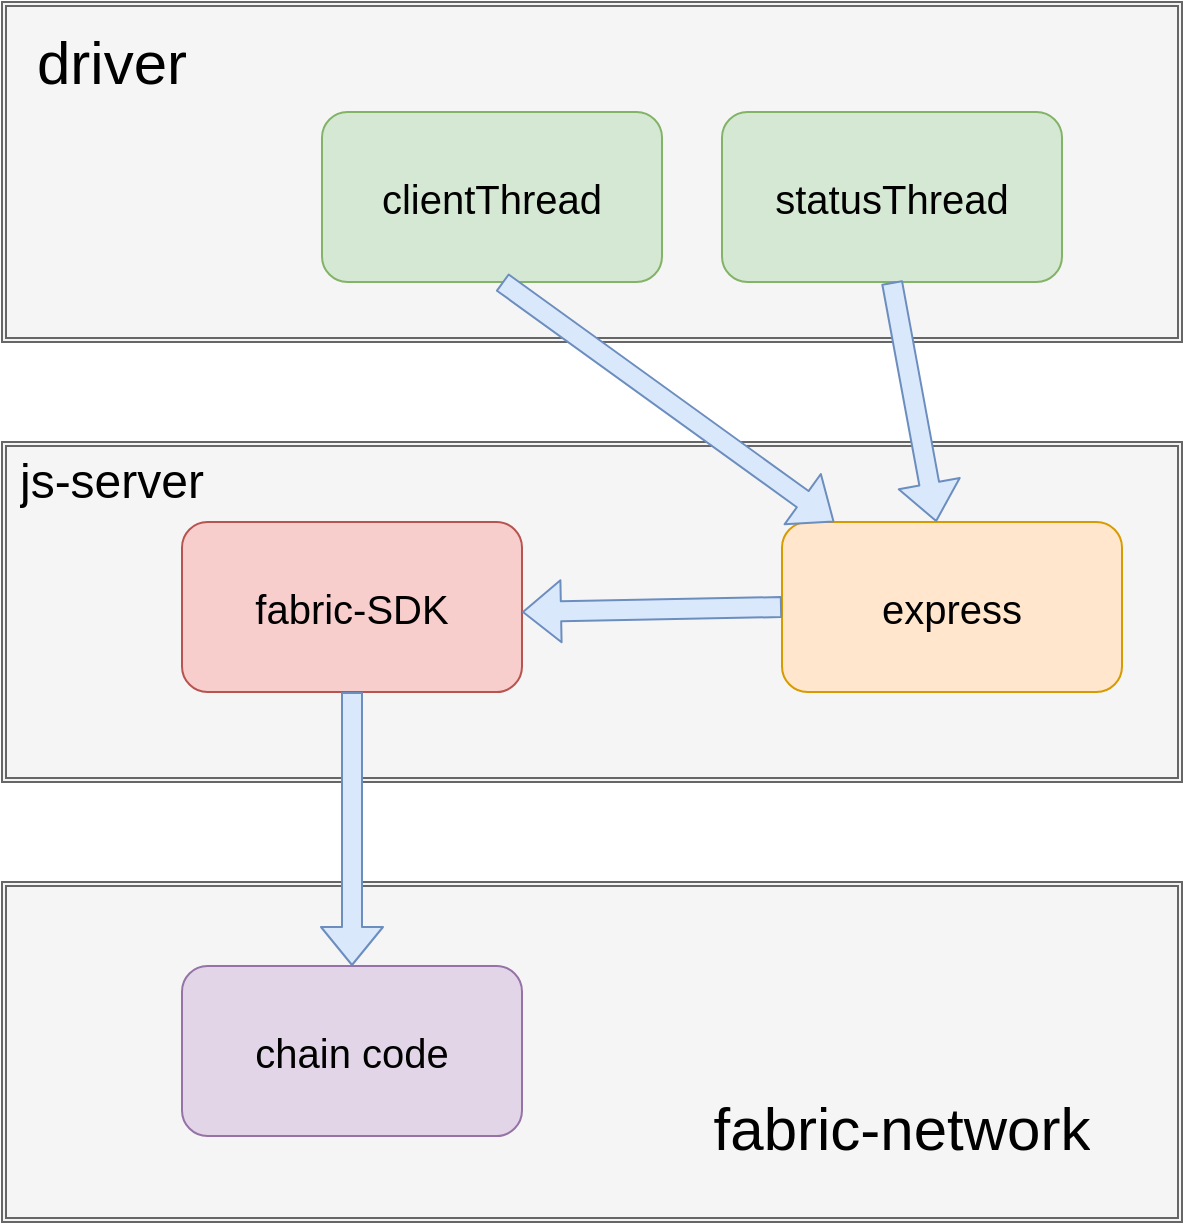<mxfile version="14.9.7" type="github">
  <diagram id="Bo-OR1HXUCktrjE6bs-e" name="Page-1">
    <mxGraphModel dx="1117" dy="689" grid="0" gridSize="10" guides="1" tooltips="1" connect="1" arrows="1" fold="1" page="0" pageScale="1" pageWidth="827" pageHeight="1169" background="#ffffff" math="0" shadow="0">
      <root>
        <mxCell id="0" />
        <mxCell id="1" parent="0" />
        <mxCell id="4NdRr_xCc0PAa4JqdeeV-1" value="" style="shape=ext;double=1;rounded=0;whiteSpace=wrap;html=1;fillColor=#f5f5f5;strokeColor=#666666;fontColor=#333333;" vertex="1" parent="1">
          <mxGeometry x="110" y="60" width="590" height="170" as="geometry" />
        </mxCell>
        <UserObject label="&lt;font style=&quot;font-size: 30px&quot;&gt;driver&lt;/font&gt;" placeholders="1" name="Variable" id="4NdRr_xCc0PAa4JqdeeV-2">
          <mxCell style="text;html=1;strokeColor=none;fillColor=none;align=center;verticalAlign=middle;whiteSpace=wrap;overflow=hidden;" vertex="1" parent="1">
            <mxGeometry x="110" y="70" width="110" height="40" as="geometry" />
          </mxCell>
        </UserObject>
        <mxCell id="4NdRr_xCc0PAa4JqdeeV-10" value="&lt;font style=&quot;font-size: 20px&quot;&gt;clientThread&lt;/font&gt;" style="rounded=1;whiteSpace=wrap;html=1;fillColor=#d5e8d4;strokeColor=#82b366;" vertex="1" parent="1">
          <mxGeometry x="270" y="115" width="170" height="85" as="geometry" />
        </mxCell>
        <mxCell id="4NdRr_xCc0PAa4JqdeeV-11" value="&lt;font style=&quot;font-size: 20px&quot;&gt;statusThread&lt;/font&gt;" style="rounded=1;whiteSpace=wrap;html=1;fillColor=#d5e8d4;strokeColor=#82b366;" vertex="1" parent="1">
          <mxGeometry x="470" y="115" width="170" height="85" as="geometry" />
        </mxCell>
        <mxCell id="4NdRr_xCc0PAa4JqdeeV-12" value="&lt;span style=&quot;color: rgba(0 , 0 , 0 , 0) ; font-family: monospace ; font-size: 0px&quot;&gt;%3CmxGraphModel%3E%3Croot%3E%3CmxCell%20id%3D%220%22%2F%3E%3CmxCell%20id%3D%221%22%20parent%3D%220%22%2F%3E%3CmxCell%20id%3D%222%22%20value%3D%22%26lt%3Bfont%20style%3D%26quot%3Bfont-size%3A%2020px%26quot%3B%26gt%3BclientThread%26lt%3B%2Ffont%26gt%3B%22%20style%3D%22rounded%3D1%3BwhiteSpace%3Dwrap%3Bhtml%3D1%3BfillColor%3D%23d5e8d4%3BstrokeColor%3D%2382b366%3B%22%20vertex%3D%221%22%20parent%3D%221%22%3E%3CmxGeometry%20x%3D%22270%22%20y%3D%22115%22%20width%3D%22170%22%20height%3D%2285%22%20as%3D%22geometry%22%2F%3E%3C%2FmxCell%3E%3C%2Froot%3E%3C%2FmxGraphModel%3E&lt;/span&gt;" style="shape=ext;double=1;rounded=0;whiteSpace=wrap;html=1;fillColor=#f5f5f5;strokeColor=#666666;fontColor=#333333;" vertex="1" parent="1">
          <mxGeometry x="110" y="280" width="590" height="170" as="geometry" />
        </mxCell>
        <UserObject label="&lt;font style=&quot;font-size: 24px&quot;&gt;js-server&lt;/font&gt;" placeholders="1" name="Variable" id="4NdRr_xCc0PAa4JqdeeV-13">
          <mxCell style="text;html=1;strokeColor=none;fillColor=none;align=center;verticalAlign=middle;whiteSpace=wrap;overflow=hidden;" vertex="1" parent="1">
            <mxGeometry x="110" y="280" width="110" height="40" as="geometry" />
          </mxCell>
        </UserObject>
        <mxCell id="4NdRr_xCc0PAa4JqdeeV-14" value="&lt;font style=&quot;font-size: 20px&quot;&gt;express&lt;/font&gt;&lt;span style=&quot;color: rgba(0 , 0 , 0 , 0) ; font-family: monospace ; font-size: 0px&quot;&gt;%3CmxGraphModel%3E%3Croot%3E%3CmxCell%20id%3D%220%22%2F%3E%3CmxCell%20id%3D%221%22%20parent%3D%220%22%2F%3E%3CmxCell%20id%3D%222%22%20value%3D%22%26lt%3Bfont%20style%3D%26quot%3Bfont-size%3A%2020px%26quot%3B%26gt%3BclientThread%26lt%3B%2Ffont%26gt%3B%22%20style%3D%22rounded%3D1%3BwhiteSpace%3Dwrap%3Bhtml%3D1%3BfillColor%3D%23d5e8d4%3BstrokeColor%3D%2382b366%3B%22%20vertex%3D%221%22%20parent%3D%221%22%3E%3CmxGeometry%20x%3D%22270%22%20y%3D%22115%22%20width%3D%22170%22%20height%3D%2285%22%20as%3D%22geometry%22%2F%3E%3C%2FmxCell%3E%3C%2Froot%3E%3C%2FmxGraphModel%3E&lt;/span&gt;" style="rounded=1;whiteSpace=wrap;html=1;fillColor=#ffe6cc;strokeColor=#d79b00;" vertex="1" parent="1">
          <mxGeometry x="500" y="320" width="170" height="85" as="geometry" />
        </mxCell>
        <mxCell id="4NdRr_xCc0PAa4JqdeeV-15" value="&lt;font style=&quot;font-size: 20px&quot;&gt;fabric-SDK&lt;br&gt;&lt;/font&gt;" style="rounded=1;whiteSpace=wrap;html=1;fillColor=#f8cecc;strokeColor=#b85450;" vertex="1" parent="1">
          <mxGeometry x="200" y="320" width="170" height="85" as="geometry" />
        </mxCell>
        <mxCell id="4NdRr_xCc0PAa4JqdeeV-16" value="" style="shape=flexArrow;endArrow=none;startArrow=block;html=1;fillColor=#dae8fc;strokeColor=#6c8ebf;startFill=0;endFill=0;" edge="1" parent="1" source="4NdRr_xCc0PAa4JqdeeV-14">
          <mxGeometry width="100" height="100" relative="1" as="geometry">
            <mxPoint x="420" y="340" as="sourcePoint" />
            <mxPoint x="360" y="200" as="targetPoint" />
          </mxGeometry>
        </mxCell>
        <mxCell id="4NdRr_xCc0PAa4JqdeeV-17" value="" style="shape=flexArrow;endArrow=none;startArrow=classic;html=1;entryX=0.5;entryY=1;entryDx=0;entryDy=0;fillColor=#dae8fc;strokeColor=#6c8ebf;endFill=0;" edge="1" parent="1" source="4NdRr_xCc0PAa4JqdeeV-14" target="4NdRr_xCc0PAa4JqdeeV-11">
          <mxGeometry width="100" height="100" relative="1" as="geometry">
            <mxPoint x="420" y="340" as="sourcePoint" />
            <mxPoint x="550" y="230" as="targetPoint" />
          </mxGeometry>
        </mxCell>
        <mxCell id="4NdRr_xCc0PAa4JqdeeV-19" value="" style="shape=flexArrow;endArrow=none;startArrow=classic;html=1;entryX=0;entryY=0.5;entryDx=0;entryDy=0;fillColor=#dae8fc;strokeColor=#6c8ebf;endFill=0;" edge="1" parent="1" target="4NdRr_xCc0PAa4JqdeeV-14">
          <mxGeometry width="100" height="100" relative="1" as="geometry">
            <mxPoint x="370" y="365" as="sourcePoint" />
            <mxPoint x="520" y="240" as="targetPoint" />
          </mxGeometry>
        </mxCell>
        <mxCell id="4NdRr_xCc0PAa4JqdeeV-21" value="&lt;span style=&quot;color: rgba(0 , 0 , 0 , 0) ; font-family: monospace ; font-size: 0px&quot;&gt;%3CmxGraphModel%3E%3Croot%3E%3CmxCell%20id%3D%220%22%2F%3E%3CmxCell%20id%3D%221%22%20parent%3D%220%22%2F%3E%3CmxCell%20id%3D%222%22%20value%3D%22%26lt%3Bfont%20style%3D%26quot%3Bfont-size%3A%2020px%26quot%3B%26gt%3BclientThread%26lt%3B%2Ffont%26gt%3B%22%20style%3D%22rounded%3D1%3BwhiteSpace%3Dwrap%3Bhtml%3D1%3BfillColor%3D%23d5e8d4%3BstrokeColor%3D%2382b366%3B%22%20vertex%3D%221%22%20parent%3D%221%22%3E%3CmxGeometry%20x%3D%22270%22%20y%3D%22115%22%20width%3D%22170%22%20height%3D%2285%22%20as%3D%22geometry%22%2F%3E%3C%2FmxCell%3E%3C%2Froot%3E%3C%2FmxGraphModel%3E&lt;/span&gt;" style="shape=ext;double=1;rounded=0;whiteSpace=wrap;html=1;fillColor=#f5f5f5;strokeColor=#666666;fontColor=#333333;" vertex="1" parent="1">
          <mxGeometry x="110" y="500" width="590" height="170" as="geometry" />
        </mxCell>
        <UserObject label="&lt;font style=&quot;font-size: 30px&quot;&gt;fabric-network&lt;/font&gt;" placeholders="1" name="Variable" id="4NdRr_xCc0PAa4JqdeeV-22">
          <mxCell style="text;html=1;strokeColor=none;fillColor=none;align=center;verticalAlign=middle;whiteSpace=wrap;overflow=hidden;" vertex="1" parent="1">
            <mxGeometry x="450" y="585" width="220" height="75" as="geometry" />
          </mxCell>
        </UserObject>
        <mxCell id="4NdRr_xCc0PAa4JqdeeV-23" value="&lt;font style=&quot;font-size: 20px&quot;&gt;chain code&lt;br&gt;&lt;/font&gt;" style="rounded=1;whiteSpace=wrap;html=1;fillColor=#e1d5e7;strokeColor=#9673a6;" vertex="1" parent="1">
          <mxGeometry x="200" y="542" width="170" height="85" as="geometry" />
        </mxCell>
        <mxCell id="4NdRr_xCc0PAa4JqdeeV-24" value="" style="shape=flexArrow;endArrow=classic;html=1;exitX=0.5;exitY=1;exitDx=0;exitDy=0;fillColor=#dae8fc;strokeColor=#6c8ebf;" edge="1" parent="1" source="4NdRr_xCc0PAa4JqdeeV-15" target="4NdRr_xCc0PAa4JqdeeV-23">
          <mxGeometry width="50" height="50" relative="1" as="geometry">
            <mxPoint x="440" y="450" as="sourcePoint" />
            <mxPoint x="490" y="400" as="targetPoint" />
          </mxGeometry>
        </mxCell>
      </root>
    </mxGraphModel>
  </diagram>
</mxfile>
